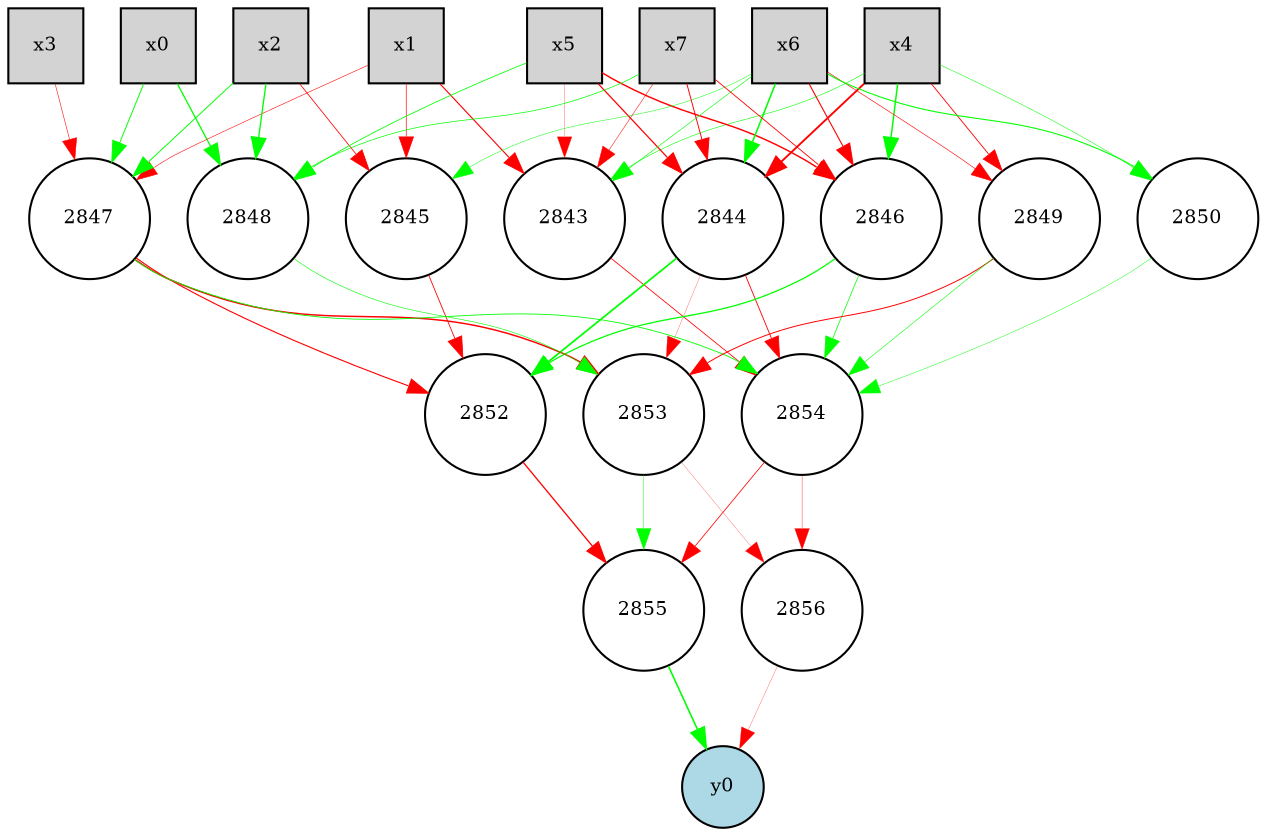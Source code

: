 digraph {
	node [fontsize=9 height=0.1 shape=circle width=0.1]
	x0 [fillcolor=lightgray height=0.5 shape=box style=filled width=0.5]
	x1 [fillcolor=lightgray height=0.5 shape=box style=filled width=0.5]
	x2 [fillcolor=lightgray height=0.5 shape=box style=filled width=0.5]
	x3 [fillcolor=lightgray height=0.5 shape=box style=filled width=0.5]
	x4 [fillcolor=lightgray height=0.5 shape=box style=filled width=0.5]
	x5 [fillcolor=lightgray height=0.5 shape=box style=filled width=0.5]
	x6 [fillcolor=lightgray height=0.5 shape=box style=filled width=0.5]
	x7 [fillcolor=lightgray height=0.5 shape=box style=filled width=0.5]
	y0 [fillcolor=lightblue style=filled]
	2843 [fillcolor=white style=filled]
	2844 [fillcolor=white style=filled]
	2845 [fillcolor=white style=filled]
	2846 [fillcolor=white style=filled]
	2847 [fillcolor=white style=filled]
	2848 [fillcolor=white style=filled]
	2849 [fillcolor=white style=filled]
	2850 [fillcolor=white style=filled]
	2852 [fillcolor=white style=filled]
	2853 [fillcolor=white style=filled]
	2854 [fillcolor=white style=filled]
	2855 [fillcolor=white style=filled]
	2856 [fillcolor=white style=filled]
	2847 -> 2853 [color=red penwidth=0.7042471182995348 style=solid]
	2856 -> y0 [color=red penwidth=0.12683049041400413 style=solid]
	x6 -> 2844 [color=green penwidth=0.7384742725771997 style=solid]
	x0 -> 2848 [color=green penwidth=0.6177382652230664 style=solid]
	2849 -> 2854 [color=green penwidth=0.27329928514046237 style=solid]
	x0 -> 2847 [color=green penwidth=0.4581402775905463 style=solid]
	x7 -> 2844 [color=red penwidth=0.45789831904771106 style=solid]
	x7 -> 2843 [color=red penwidth=0.2375977924053891 style=solid]
	x4 -> 2849 [color=red penwidth=0.42232363529821204 style=solid]
	2847 -> 2852 [color=red penwidth=0.5367363306056181 style=solid]
	2848 -> 2853 [color=green penwidth=0.2864011443425618 style=solid]
	x6 -> 2845 [color=green penwidth=0.23240023679177432 style=solid]
	x4 -> 2846 [color=green penwidth=0.7023193254683766 style=solid]
	x7 -> 2846 [color=red penwidth=0.4146861200846186 style=solid]
	x5 -> 2844 [color=red penwidth=0.5998940723200157 style=solid]
	x5 -> 2846 [color=red penwidth=0.6915991110618204 style=solid]
	2853 -> 2856 [color=red penwidth=0.11870872239312749 style=solid]
	2845 -> 2852 [color=red penwidth=0.407744101650924 style=solid]
	2844 -> 2854 [color=red penwidth=0.4182697387762637 style=solid]
	2850 -> 2854 [color=green penwidth=0.21550558399681366 style=solid]
	2846 -> 2854 [color=green penwidth=0.3496863055296356 style=solid]
	x6 -> 2843 [color=green penwidth=0.2958303235537455 style=solid]
	x6 -> 2849 [color=red penwidth=0.2898672843704394 style=solid]
	x1 -> 2843 [color=red penwidth=0.5422666194512257 style=solid]
	x7 -> 2848 [color=green penwidth=0.33977417869195414 style=solid]
	2846 -> 2852 [color=green penwidth=0.6088241757744542 style=solid]
	x4 -> 2850 [color=green penwidth=0.24674090583609495 style=solid]
	x1 -> 2847 [color=red penwidth=0.26687498120120534 style=solid]
	2843 -> 2854 [color=red penwidth=0.39045025862072935 style=solid]
	2847 -> 2854 [color=green penwidth=0.4106474257338454 style=solid]
	2852 -> 2855 [color=red penwidth=0.6315095479776652 style=solid]
	x6 -> 2846 [color=red penwidth=0.5296227302630008 style=solid]
	x5 -> 2843 [color=red penwidth=0.13569807824722296 style=solid]
	x6 -> 2850 [color=green penwidth=0.5157483832494402 style=solid]
	2855 -> y0 [color=green penwidth=0.7587430517988455 style=solid]
	2849 -> 2853 [color=red penwidth=0.4720702834377224 style=solid]
	x3 -> 2847 [color=red penwidth=0.2651189936733702 style=solid]
	2854 -> 2856 [color=red penwidth=0.18047920907448164 style=solid]
	2844 -> 2852 [color=green penwidth=0.8356407995699824 style=solid]
	x2 -> 2847 [color=green penwidth=0.4596751031414411 style=solid]
	x2 -> 2848 [color=green penwidth=0.6409041386014689 style=solid]
	2854 -> 2855 [color=red penwidth=0.3778849700850435 style=solid]
	x2 -> 2845 [color=red penwidth=0.3869886255954089 style=solid]
	2844 -> 2853 [color=red penwidth=0.1251284731902181 style=solid]
	x1 -> 2845 [color=red penwidth=0.3242947535020583 style=solid]
	x4 -> 2844 [color=red penwidth=0.9 style=solid]
	2853 -> 2855 [color=green penwidth=0.21810939802292717 style=solid]
	x4 -> 2843 [color=green penwidth=0.27914905903396586 style=solid]
	x5 -> 2848 [color=green penwidth=0.3841814255308609 style=solid]
}
